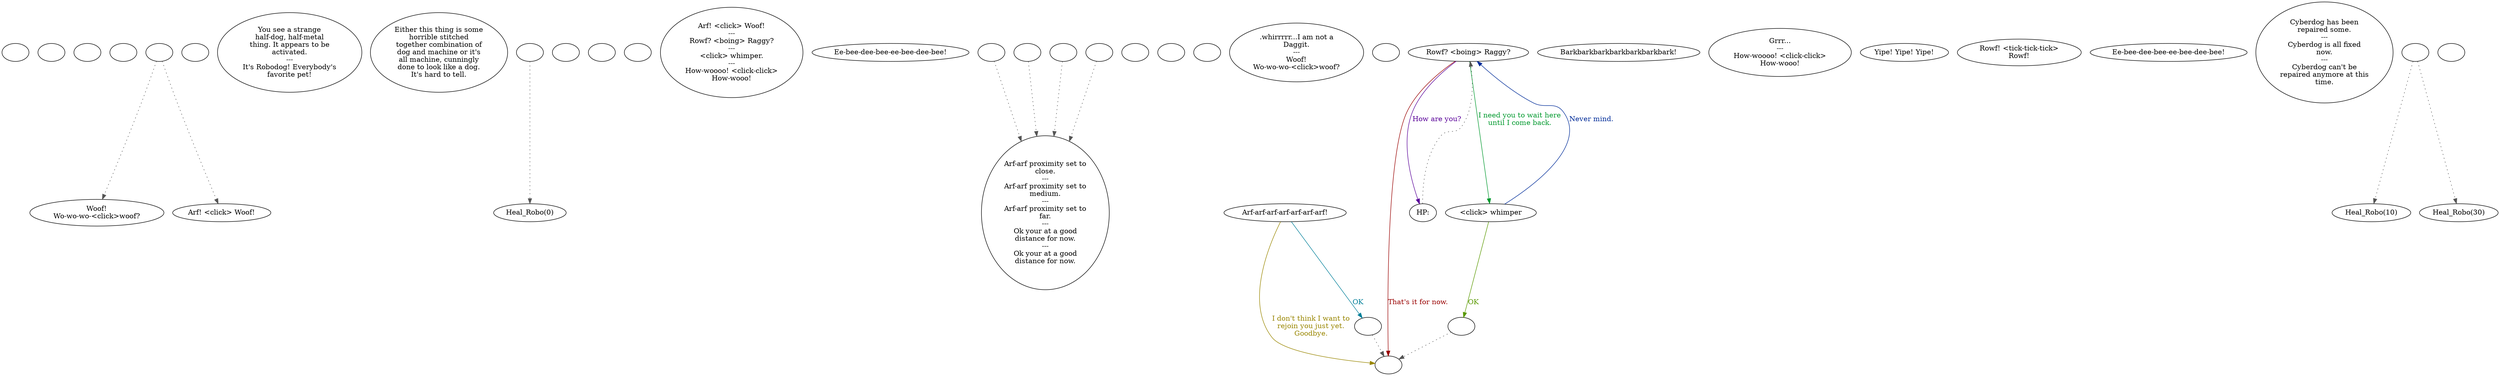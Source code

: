 digraph scrobo {
  "checkPartyMembersNearDoor" [style=filled       fillcolor="#FFFFFF"       color="#000000"]
  "checkPartyMembersNearDoor" [label=""]
  "start" [style=filled       fillcolor="#FFFFFF"       color="#000000"]
  "start" [label=""]
  "critter_p_proc" [style=filled       fillcolor="#FFFFFF"       color="#000000"]
  "critter_p_proc" [label=""]
  "pickup_p_proc" [style=filled       fillcolor="#FFFFFF"       color="#000000"]
  "pickup_p_proc" [label=""]
  "talk_p_proc" [style=filled       fillcolor="#FFFFFF"       color="#000000"]
  "talk_p_proc" -> "Node1000" [style=dotted color="#555555"]
  "talk_p_proc" -> "Node001" [style=dotted color="#555555"]
  "talk_p_proc" [label=""]
  "destroy_p_proc" [style=filled       fillcolor="#FFFFFF"       color="#000000"]
  "destroy_p_proc" [label=""]
  "look_at_p_proc" [style=filled       fillcolor="#FFFFFF"       color="#000000"]
  "look_at_p_proc" [label="You see a strange\nhalf-dog, half-metal\nthing. It appears to be\nactivated.\n---\nIt's Robodog! Everybody's\nfavorite pet!"]
  "description_p_proc" [style=filled       fillcolor="#FFFFFF"       color="#000000"]
  "description_p_proc" [label="Either this thing is some\nhorrible stitched\ntogether combination of\ndog and machine or it's\nall machine, cunningly\ndone to look like a dog.\nIt's hard to tell."]
  "use_skill_on_p_proc" [style=filled       fillcolor="#FFFFFF"       color="#000000"]
  "use_skill_on_p_proc" -> "Heal_Robo(0)" [style=dotted color="#555555"]
  "use_skill_on_p_proc" [label=""]
  "damage_p_proc" [style=filled       fillcolor="#FFFFFF"       color="#000000"]
  "damage_p_proc" [label=""]
  "map_enter_p_proc" [style=filled       fillcolor="#FFFFFF"       color="#000000"]
  "map_enter_p_proc" [label=""]
  "push_p_proc" [style=filled       fillcolor="#FFFFFF"       color="#000000"]
  "push_p_proc" [label=""]
  "Node1000" [style=filled       fillcolor="#FFFFFF"       color="#000000"]
  "Node1000" [label="Woof!\nWo-wo-wo-<click>woof?"]
  "Node1001" [style=filled       fillcolor="#FFFFFF"       color="#000000"]
  "Node1001" [label="Arf! <click> Woof!\n---\nRowf? <boing> Raggy?\n---\n<click> whimper.\n---\nHow-woooo! <click-click>\nHow-wooo!"]
  "Node1002" [style=filled       fillcolor="#FFFFFF"       color="#000000"]
  "Node1002" [label="Ee-bee-dee-bee-ee-bee-dee-bee!"]
  "Node1003" [style=filled       fillcolor="#FFFFFF"       color="#000000"]
  "Node1003" -> "Node1007" [style=dotted color="#555555"]
  "Node1003" [label=""]
  "Node1004" [style=filled       fillcolor="#FFFFFF"       color="#000000"]
  "Node1004" -> "Node1007" [style=dotted color="#555555"]
  "Node1004" [label=""]
  "Node1005" [style=filled       fillcolor="#FFFFFF"       color="#000000"]
  "Node1005" -> "Node1007" [style=dotted color="#555555"]
  "Node1005" [label=""]
  "Node1006" [style=filled       fillcolor="#FFFFFF"       color="#000000"]
  "Node1006" -> "Node1007" [style=dotted color="#555555"]
  "Node1006" [label=""]
  "Node1007" [style=filled       fillcolor="#FFFFFF"       color="#000000"]
  "Node1007" [label="Arf-arf proximity set to\nclose.\n---\nArf-arf proximity set to\nmedium.\n---\nArf-arf proximity set to\nfar.\n---\nOk your at a good\ndistance for now.\n---\nOk your at a good\ndistance for now."]
  "Node1008" [style=filled       fillcolor="#FFFFFF"       color="#000000"]
  "Node1008" [label=""]
  "Node1009" [style=filled       fillcolor="#FFFFFF"       color="#000000"]
  "Node1009" [label=""]
  "Node1010" [style=filled       fillcolor="#FFFFFF"       color="#000000"]
  "Node1010" [label=""]
  "Node1100" [style=filled       fillcolor="#FFFFFF"       color="#000000"]
  "Node1100" [label=".whirrrrr...I am not a\nDaggit.\n---\nWoof!\nWo-wo-wo-<click>woof?"]
  "Node998" [style=filled       fillcolor="#FFFFFF"       color="#000000"]
  "Node998" [label=""]
  "Node999" [style=filled       fillcolor="#FFFFFF"       color="#000000"]
  "Node999" [label=""]
  "Node001" [style=filled       fillcolor="#FFFFFF"       color="#000000"]
  "Node001" [label="Arf! <click> Woof!"]
  "Node002" [style=filled       fillcolor="#FFFFFF"       color="#000000"]
  "Node002" [label="Barkbarkbarkbarkbarkbarkbark!"]
  "Node003" [style=filled       fillcolor="#FFFFFF"       color="#000000"]
  "Node003" [label="Grrr...\n---\nHow-woooo! <click-click>\nHow-wooo!"]
  "Node004" [style=filled       fillcolor="#FFFFFF"       color="#000000"]
  "Node004" [label="Yipe! Yipe! Yipe!"]
  "Node005" [style=filled       fillcolor="#FFFFFF"       color="#000000"]
  "Node005" [label="Rowf! <tick-tick-tick>\nRowf!"]
  "Node006" [style=filled       fillcolor="#FFFFFF"       color="#000000"]
  "Node006" [label="Ee-bee-dee-bee-ee-bee-dee-bee!"]
  "Node007" [style=filled       fillcolor="#FFFFFF"       color="#000000"]
  "Node007" [label="Arf-arf-arf-arf-arf-arf-arf!"]
  "Node007" -> "NodeRejoin" [label="OK" color="#007F99" fontcolor="#007F99"]
  "Node007" -> "Node999" [label="I don't think I want to\nrejoin you just yet.\nGoodbye." color="#998600" fontcolor="#998600"]
  "Node008" [style=filled       fillcolor="#FFFFFF"       color="#000000"]
  "Node008" [label="Rowf? <boing> Raggy?"]
  "Node008" -> "NodeStat" [label="How are you?" color="#590099" fontcolor="#590099"]
  "Node008" -> "Node009" [label="I need you to wait here\nuntil I come back." color="#00992D" fontcolor="#00992D"]
  "Node008" -> "Node999" [label="That's it for now." color="#990000" fontcolor="#990000"]
  "Node009" [style=filled       fillcolor="#FFFFFF"       color="#000000"]
  "Node009" [label="<click> whimper"]
  "Node009" -> "Node008" [label="Never mind." color="#002C99" fontcolor="#002C99"]
  "Node009" -> "NodeLeave" [label="OK" color="#599900" fontcolor="#599900"]
  "Heal_Robo" [style=filled       fillcolor="#FFFFFF"       color="#000000"]
  "Heal_Robo" [label="Cyberdog has been\nrepaired some.\n---\nCyberdog is all fixed\nnow.\n---\nCyberdog can't be\nrepaired anymore at this\ntime."]
  "use_obj_on_p_proc" [style=filled       fillcolor="#FFFFFF"       color="#000000"]
  "use_obj_on_p_proc" -> "Heal_Robo(10)" [style=dotted color="#555555"]
  "use_obj_on_p_proc" -> "Heal_Robo(30)" [style=dotted color="#555555"]
  "use_obj_on_p_proc" [label=""]
  "timed_event_p_proc" [style=filled       fillcolor="#FFFFFF"       color="#000000"]
  "timed_event_p_proc" [label=""]
  "NodeRejoin" [style=filled       fillcolor="#FFFFFF"       color="#000000"]
  "NodeRejoin" -> "Node999" [style=dotted color="#555555"]
  "NodeRejoin" [label=""]
  "NodeStat" [style=filled       fillcolor="#FFFFFF"       color="#000000"]
  "NodeStat" -> "Node008" [style=dotted color="#555555"]
  "NodeStat" [label="HP:"]
  "NodeLeave" [style=filled       fillcolor="#FFFFFF"       color="#000000"]
  "NodeLeave" -> "Node999" [style=dotted color="#555555"]
  "NodeLeave" [label=""]
}